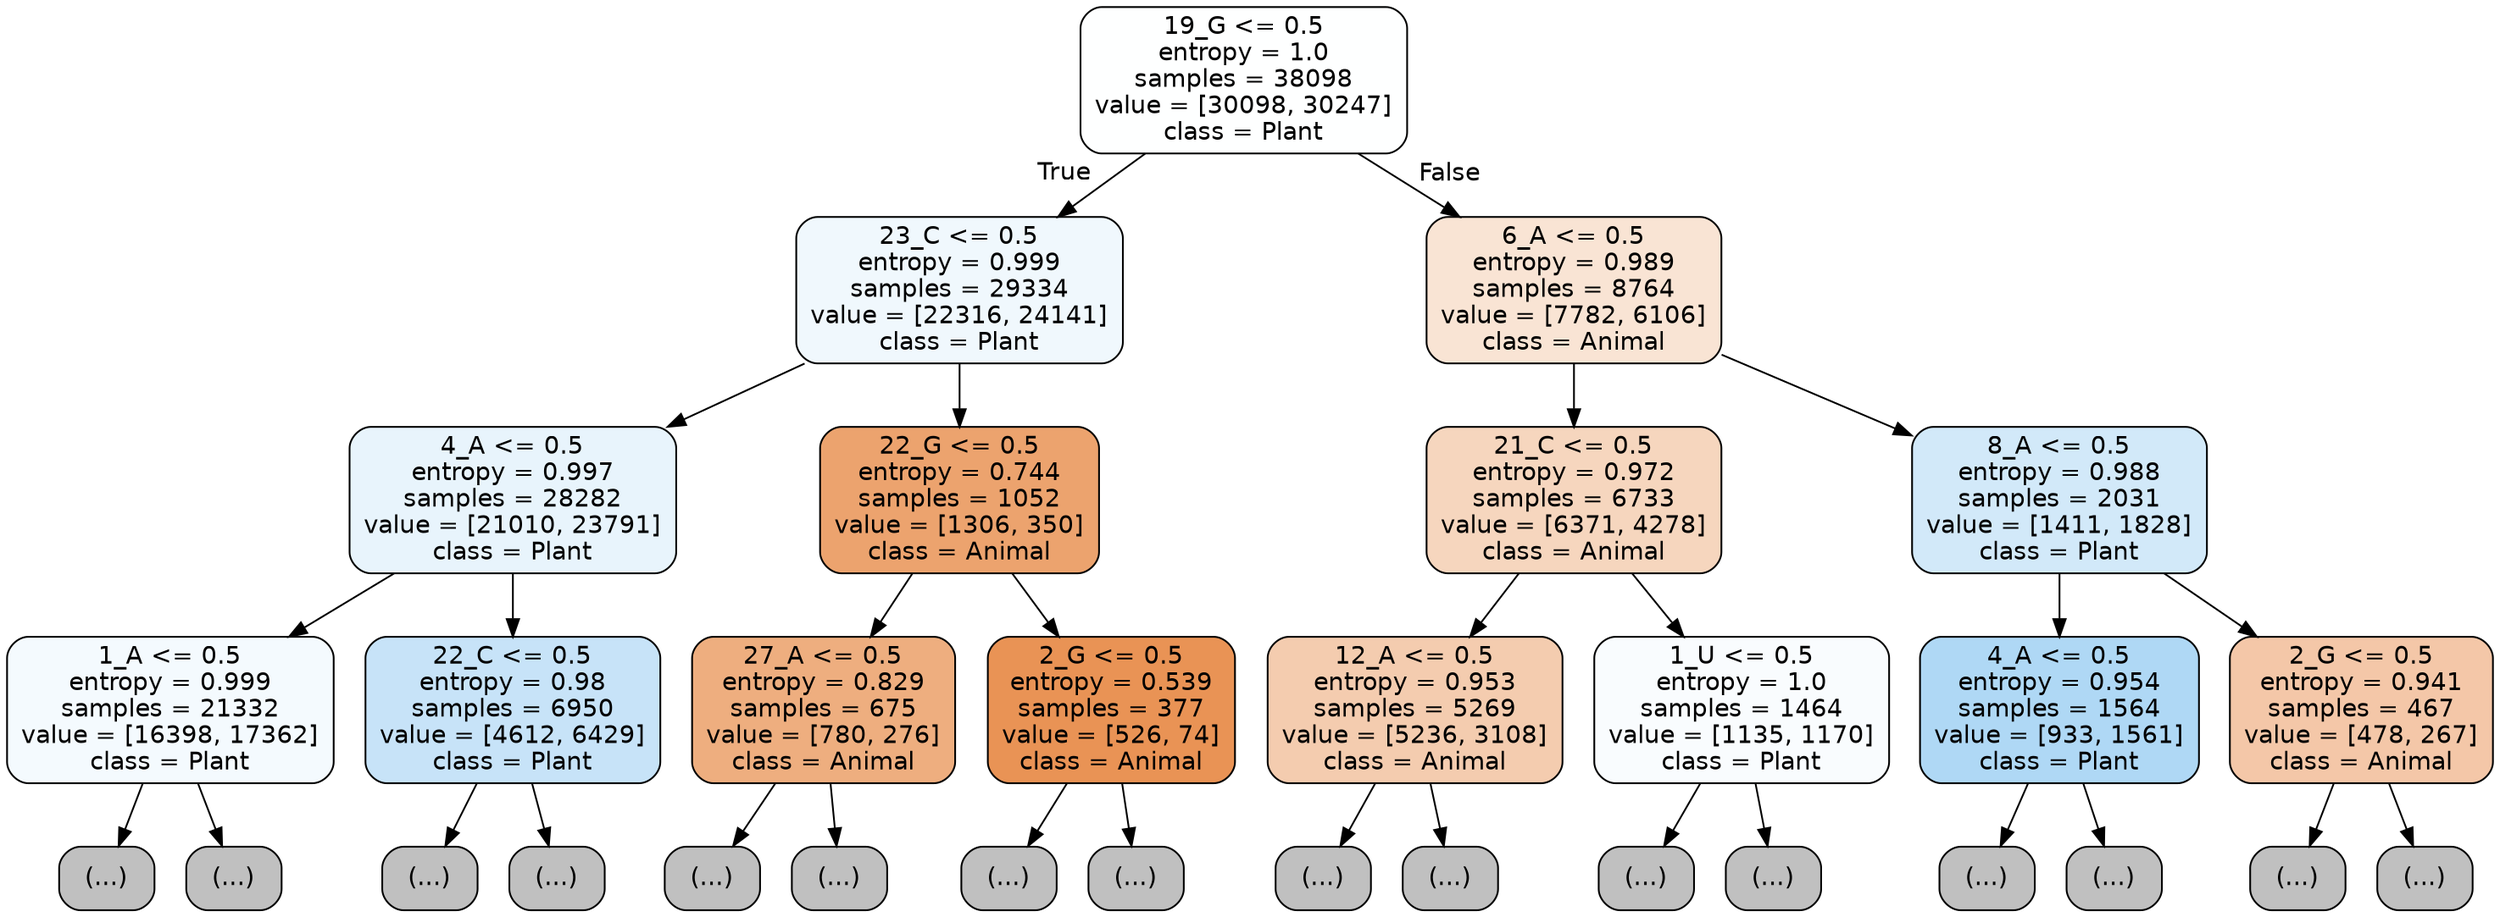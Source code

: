 digraph Tree {
node [shape=box, style="filled, rounded", color="black", fontname="helvetica"] ;
edge [fontname="helvetica"] ;
0 [label="19_G <= 0.5\nentropy = 1.0\nsamples = 38098\nvalue = [30098, 30247]\nclass = Plant", fillcolor="#feffff"] ;
1 [label="23_C <= 0.5\nentropy = 0.999\nsamples = 29334\nvalue = [22316, 24141]\nclass = Plant", fillcolor="#f0f8fd"] ;
0 -> 1 [labeldistance=2.5, labelangle=45, headlabel="True"] ;
2 [label="4_A <= 0.5\nentropy = 0.997\nsamples = 28282\nvalue = [21010, 23791]\nclass = Plant", fillcolor="#e8f4fc"] ;
1 -> 2 ;
3 [label="1_A <= 0.5\nentropy = 0.999\nsamples = 21332\nvalue = [16398, 17362]\nclass = Plant", fillcolor="#f4fafe"] ;
2 -> 3 ;
4 [label="(...)", fillcolor="#C0C0C0"] ;
3 -> 4 ;
7057 [label="(...)", fillcolor="#C0C0C0"] ;
3 -> 7057 ;
9278 [label="22_C <= 0.5\nentropy = 0.98\nsamples = 6950\nvalue = [4612, 6429]\nclass = Plant", fillcolor="#c7e3f8"] ;
2 -> 9278 ;
9279 [label="(...)", fillcolor="#C0C0C0"] ;
9278 -> 9279 ;
11906 [label="(...)", fillcolor="#C0C0C0"] ;
9278 -> 11906 ;
12169 [label="22_G <= 0.5\nentropy = 0.744\nsamples = 1052\nvalue = [1306, 350]\nclass = Animal", fillcolor="#eca36e"] ;
1 -> 12169 ;
12170 [label="27_A <= 0.5\nentropy = 0.829\nsamples = 675\nvalue = [780, 276]\nclass = Animal", fillcolor="#eeae7f"] ;
12169 -> 12170 ;
12171 [label="(...)", fillcolor="#C0C0C0"] ;
12170 -> 12171 ;
12538 [label="(...)", fillcolor="#C0C0C0"] ;
12170 -> 12538 ;
12539 [label="2_G <= 0.5\nentropy = 0.539\nsamples = 377\nvalue = [526, 74]\nclass = Animal", fillcolor="#e99355"] ;
12169 -> 12539 ;
12540 [label="(...)", fillcolor="#C0C0C0"] ;
12539 -> 12540 ;
12631 [label="(...)", fillcolor="#C0C0C0"] ;
12539 -> 12631 ;
12656 [label="6_A <= 0.5\nentropy = 0.989\nsamples = 8764\nvalue = [7782, 6106]\nclass = Animal", fillcolor="#f9e4d4"] ;
0 -> 12656 [labeldistance=2.5, labelangle=-45, headlabel="False"] ;
12657 [label="21_C <= 0.5\nentropy = 0.972\nsamples = 6733\nvalue = [6371, 4278]\nclass = Animal", fillcolor="#f6d6be"] ;
12656 -> 12657 ;
12658 [label="12_A <= 0.5\nentropy = 0.953\nsamples = 5269\nvalue = [5236, 3108]\nclass = Animal", fillcolor="#f4ccaf"] ;
12657 -> 12658 ;
12659 [label="(...)", fillcolor="#C0C0C0"] ;
12658 -> 12659 ;
14686 [label="(...)", fillcolor="#C0C0C0"] ;
12658 -> 14686 ;
15345 [label="1_U <= 0.5\nentropy = 1.0\nsamples = 1464\nvalue = [1135, 1170]\nclass = Plant", fillcolor="#f9fcfe"] ;
12657 -> 15345 ;
15346 [label="(...)", fillcolor="#C0C0C0"] ;
15345 -> 15346 ;
15811 [label="(...)", fillcolor="#C0C0C0"] ;
15345 -> 15811 ;
16102 [label="8_A <= 0.5\nentropy = 0.988\nsamples = 2031\nvalue = [1411, 1828]\nclass = Plant", fillcolor="#d2e9f9"] ;
12656 -> 16102 ;
16103 [label="4_A <= 0.5\nentropy = 0.954\nsamples = 1564\nvalue = [933, 1561]\nclass = Plant", fillcolor="#afd8f5"] ;
16102 -> 16103 ;
16104 [label="(...)", fillcolor="#C0C0C0"] ;
16103 -> 16104 ;
16669 [label="(...)", fillcolor="#C0C0C0"] ;
16103 -> 16669 ;
16848 [label="2_G <= 0.5\nentropy = 0.941\nsamples = 467\nvalue = [478, 267]\nclass = Animal", fillcolor="#f4c7a8"] ;
16102 -> 16848 ;
16849 [label="(...)", fillcolor="#C0C0C0"] ;
16848 -> 16849 ;
16998 [label="(...)", fillcolor="#C0C0C0"] ;
16848 -> 16998 ;
}